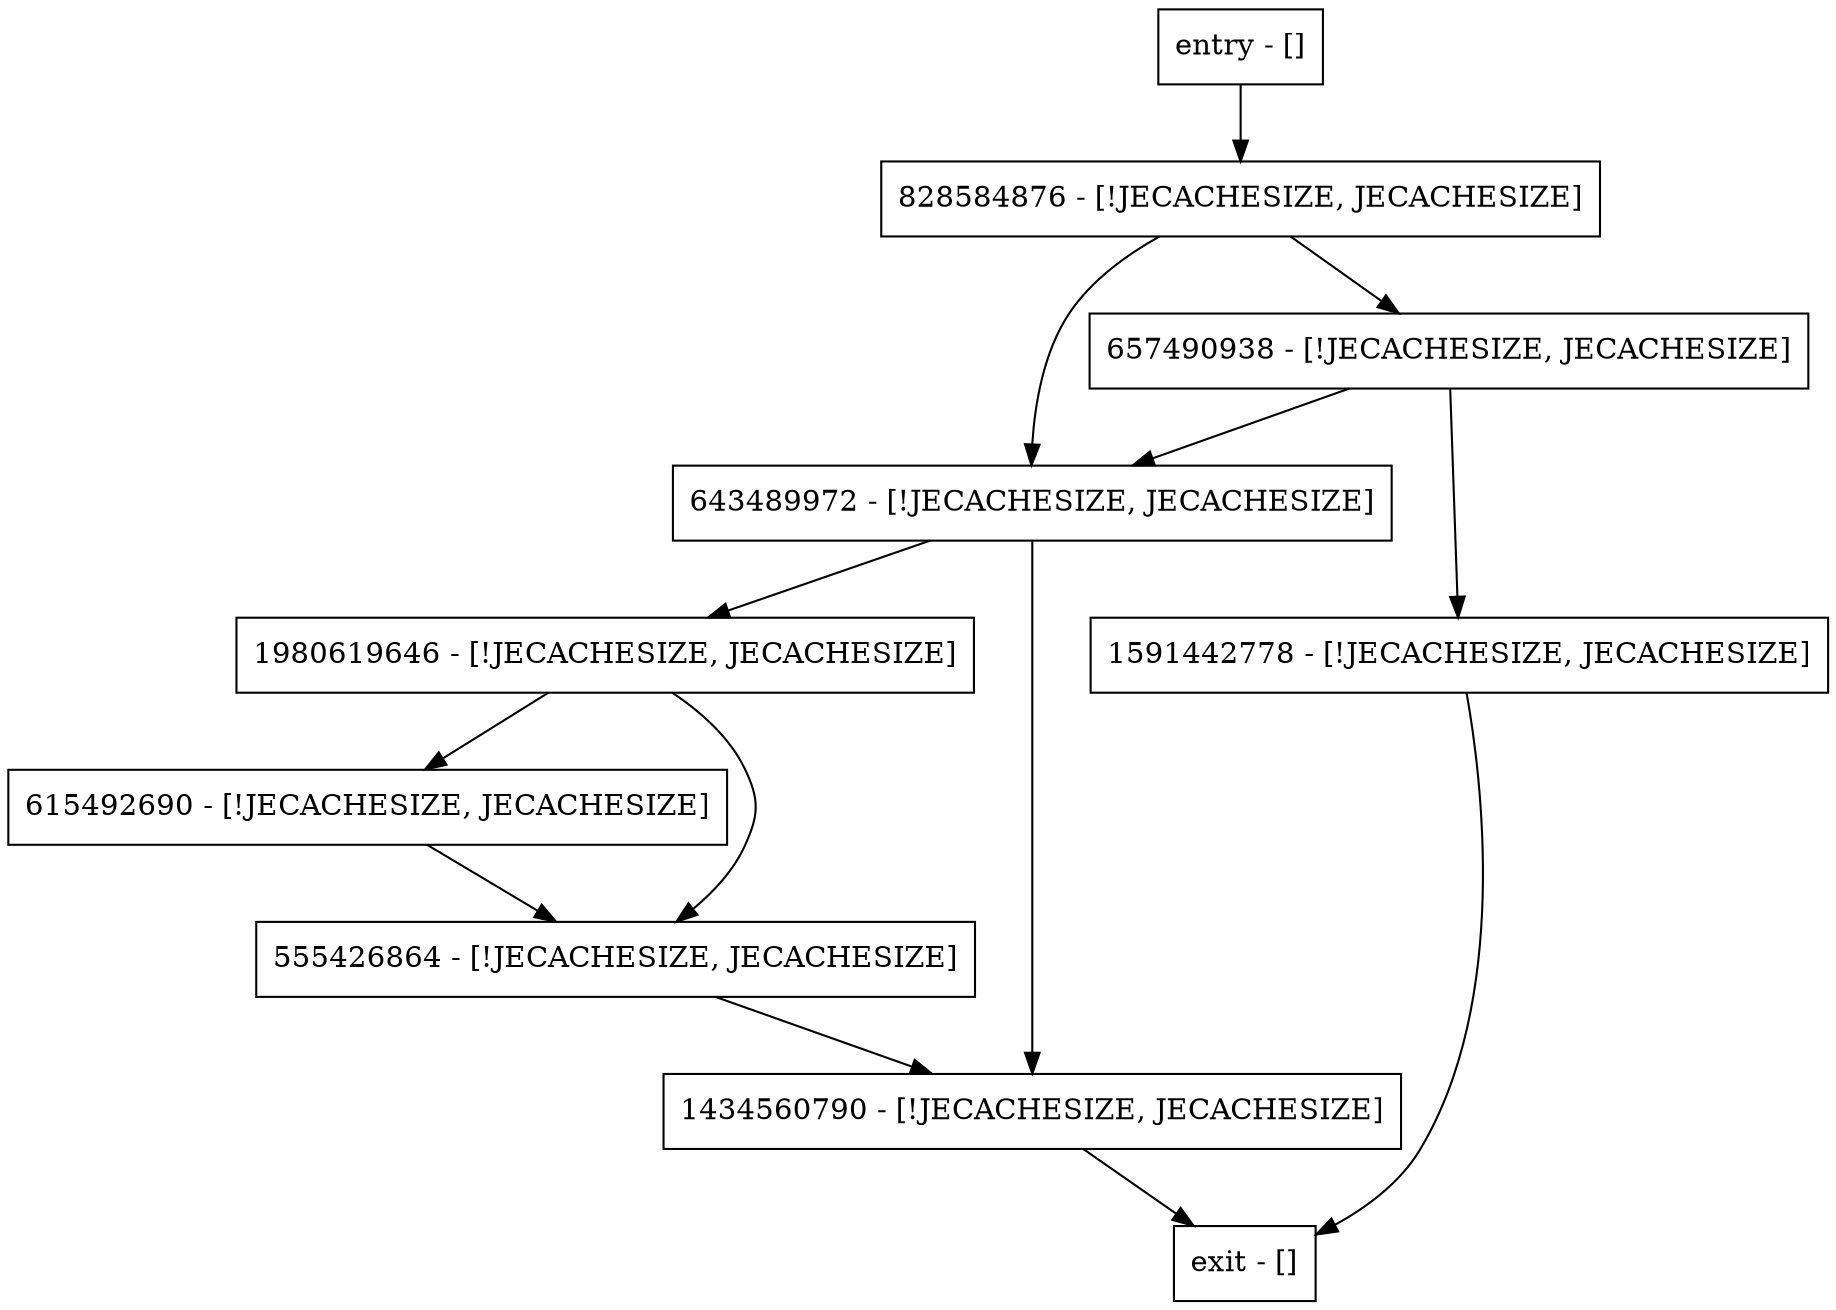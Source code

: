digraph getOffsets {
node [shape=record];
615492690 [label="615492690 - [!JECACHESIZE, JECACHESIZE]"];
entry [label="entry - []"];
exit [label="exit - []"];
657490938 [label="657490938 - [!JECACHESIZE, JECACHESIZE]"];
1980619646 [label="1980619646 - [!JECACHESIZE, JECACHESIZE]"];
643489972 [label="643489972 - [!JECACHESIZE, JECACHESIZE]"];
1434560790 [label="1434560790 - [!JECACHESIZE, JECACHESIZE]"];
828584876 [label="828584876 - [!JECACHESIZE, JECACHESIZE]"];
555426864 [label="555426864 - [!JECACHESIZE, JECACHESIZE]"];
1591442778 [label="1591442778 - [!JECACHESIZE, JECACHESIZE]"];
entry;
exit;
615492690 -> 555426864;
entry -> 828584876;
657490938 -> 643489972;
657490938 -> 1591442778;
1980619646 -> 615492690;
1980619646 -> 555426864;
643489972 -> 1980619646;
643489972 -> 1434560790;
1434560790 -> exit;
828584876 -> 657490938;
828584876 -> 643489972;
555426864 -> 1434560790;
1591442778 -> exit;
}
